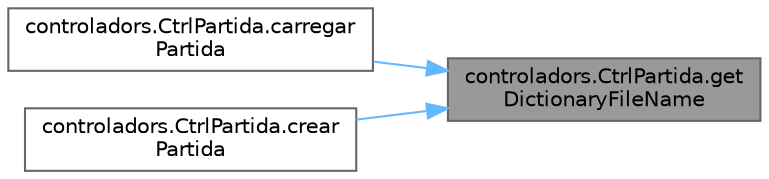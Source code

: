 digraph "controladors.CtrlPartida.getDictionaryFileName"
{
 // INTERACTIVE_SVG=YES
 // LATEX_PDF_SIZE
  bgcolor="transparent";
  edge [fontname=Helvetica,fontsize=10,labelfontname=Helvetica,labelfontsize=10];
  node [fontname=Helvetica,fontsize=10,shape=box,height=0.2,width=0.4];
  rankdir="RL";
  Node1 [id="Node000001",label="controladors.CtrlPartida.get\lDictionaryFileName",height=0.2,width=0.4,color="gray40", fillcolor="grey60", style="filled", fontcolor="black",tooltip="Obté el nom del fitxer del diccionari segons l'idioma."];
  Node1 -> Node2 [id="edge1_Node000001_Node000002",dir="back",color="steelblue1",style="solid",tooltip=" "];
  Node2 [id="Node000002",label="controladors.CtrlPartida.carregar\lPartida",height=0.2,width=0.4,color="grey40", fillcolor="white", style="filled",URL="$classcontroladors_1_1_ctrl_partida.html#ae82dd6941d4bf290e5b0c9d0433a6e11",tooltip="Carrega una partida existent."];
  Node1 -> Node3 [id="edge2_Node000001_Node000003",dir="back",color="steelblue1",style="solid",tooltip=" "];
  Node3 [id="Node000003",label="controladors.CtrlPartida.crear\lPartida",height=0.2,width=0.4,color="grey40", fillcolor="white", style="filled",URL="$classcontroladors_1_1_ctrl_partida.html#a0db48d25e2ed2a796bc221f62d84aec5",tooltip="Crea una nova partida."];
}
